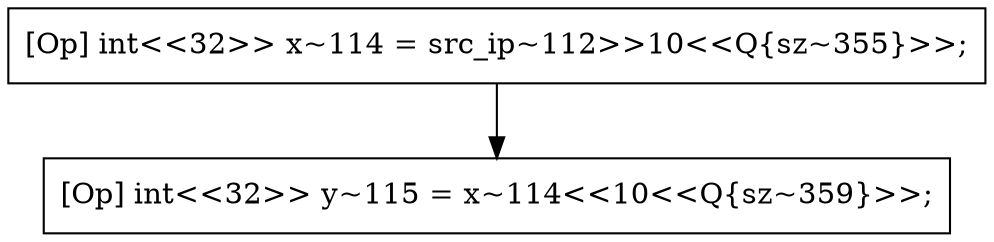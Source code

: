 digraph G {
  "[Op] int<<32>> x~114 = src_ip~112>>10<<Q{sz~355}>>;" [shape=box, ];
  "[Op] int<<32>> y~115 = x~114<<10<<Q{sz~359}>>;" [shape=box, ];
  
  
  "[Op] int<<32>> x~114 = src_ip~112>>10<<Q{sz~355}>>;" -> "[Op] int<<32>> y~115 = x~114<<10<<Q{sz~359}>>;";
  
  }